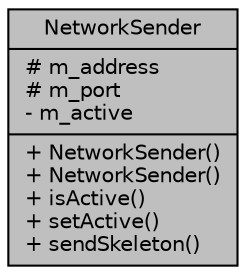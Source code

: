 digraph "NetworkSender"
{
 // LATEX_PDF_SIZE
  edge [fontname="Helvetica",fontsize="10",labelfontname="Helvetica",labelfontsize="10"];
  node [fontname="Helvetica",fontsize="10",shape=record];
  Node1 [label="{NetworkSender\n|# m_address\l# m_port\l- m_active\l|+ NetworkSender()\l+ NetworkSender()\l+ isActive()\l+ setActive()\l+ sendSkeleton()\l}",height=0.2,width=0.4,color="black", fillcolor="grey75", style="filled", fontcolor="black",tooltip="Prototype class for implemetation - holds virtual methods."];
}
